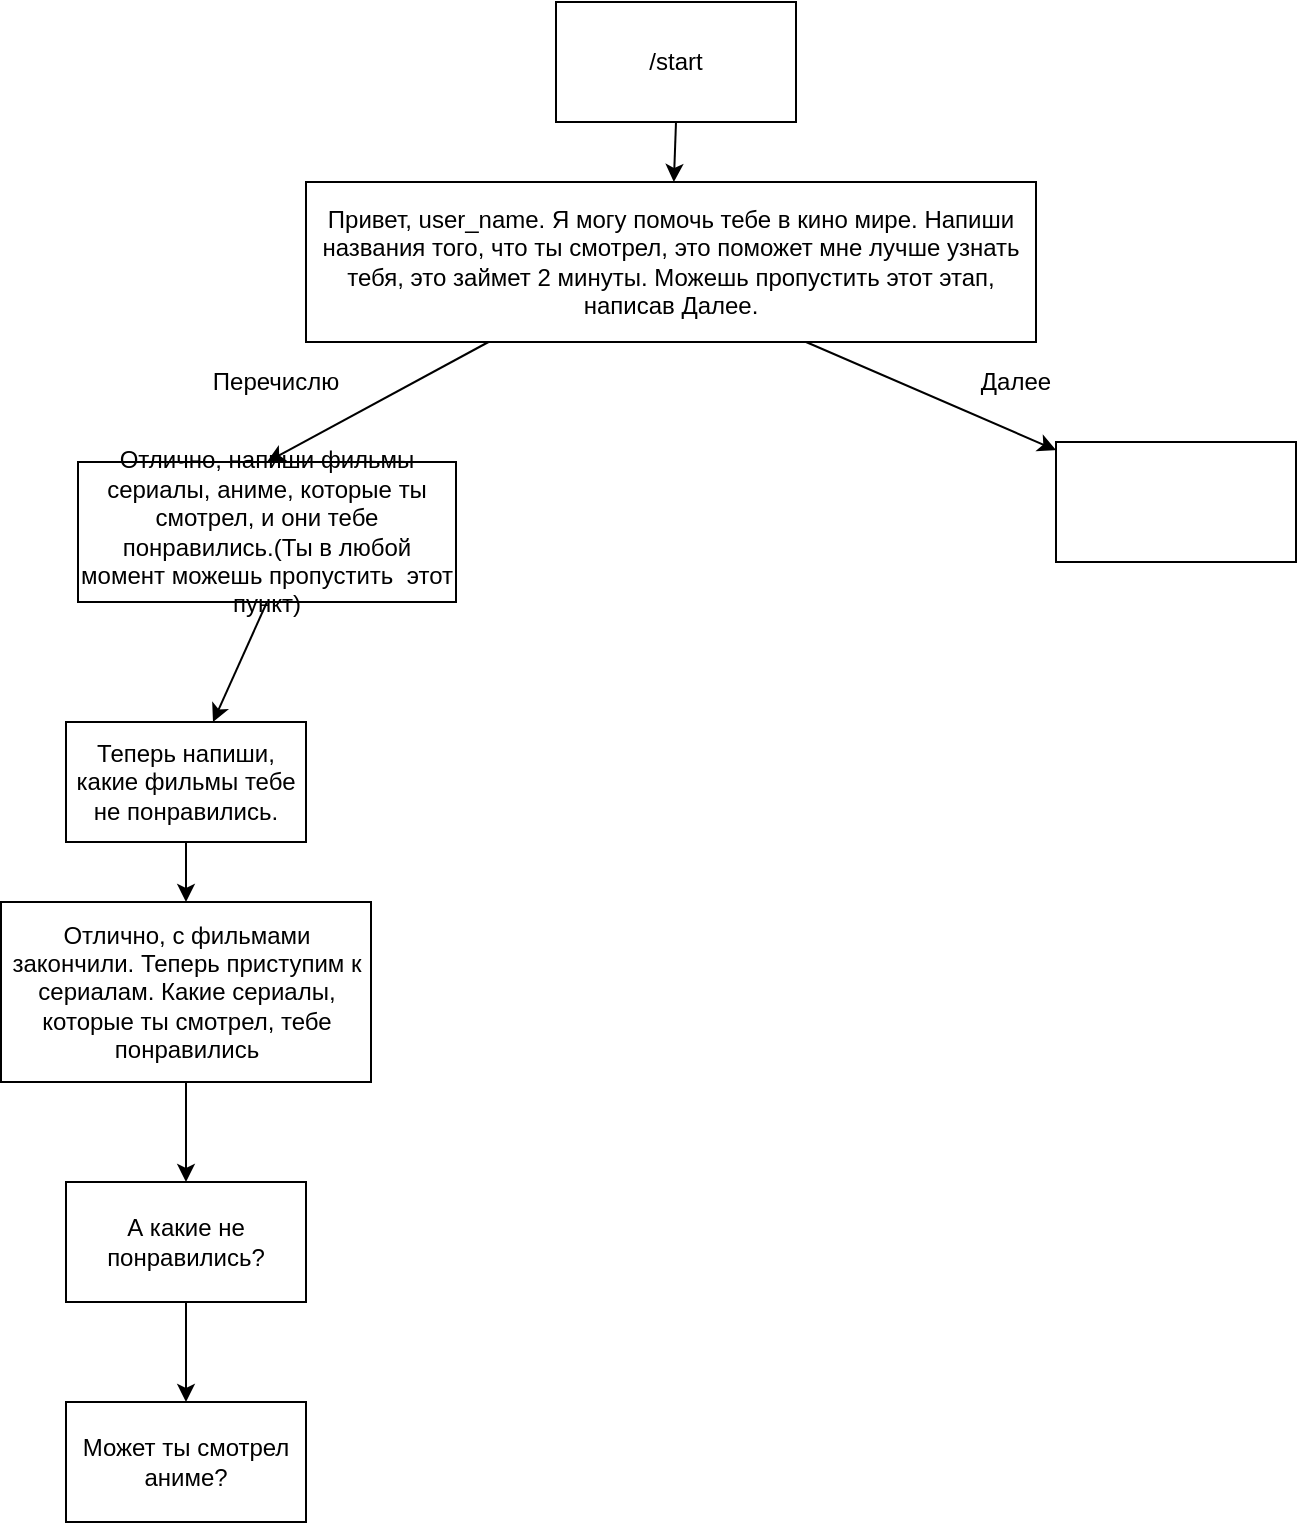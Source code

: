 <mxfile version="14.5.10" type="github">
  <diagram id="aV00lB4m98laV_DwpAlv" name="Page-1">
    <mxGraphModel dx="868" dy="479" grid="1" gridSize="10" guides="1" tooltips="1" connect="1" arrows="1" fold="1" page="1" pageScale="1" pageWidth="827" pageHeight="1169" math="0" shadow="0">
      <root>
        <mxCell id="0" />
        <mxCell id="1" parent="0" />
        <mxCell id="vRKRvqlmKyvSmNE2YDa2-1" value="/start" style="rounded=0;whiteSpace=wrap;html=1;" vertex="1" parent="1">
          <mxGeometry x="310" width="120" height="60" as="geometry" />
        </mxCell>
        <mxCell id="vRKRvqlmKyvSmNE2YDa2-3" value="" style="endArrow=classic;html=1;exitX=0.5;exitY=1;exitDx=0;exitDy=0;" edge="1" parent="1" source="vRKRvqlmKyvSmNE2YDa2-1" target="vRKRvqlmKyvSmNE2YDa2-4">
          <mxGeometry width="50" height="50" relative="1" as="geometry">
            <mxPoint x="220" y="210" as="sourcePoint" />
            <mxPoint x="240" y="80" as="targetPoint" />
          </mxGeometry>
        </mxCell>
        <mxCell id="vRKRvqlmKyvSmNE2YDa2-4" value="Привет, user_name. Я могу помочь тебе в кино мире. Напиши названия того, что ты смотрел, это поможет мне лучше узнать тебя, это займет 2 минуты. Можешь пропустить этот этап, написав Далее." style="rounded=0;whiteSpace=wrap;html=1;" vertex="1" parent="1">
          <mxGeometry x="185" y="90" width="365" height="80" as="geometry" />
        </mxCell>
        <mxCell id="vRKRvqlmKyvSmNE2YDa2-5" value="Отлично, напиши фильмы сериалы, аниме, которые ты смотрел, и они тебе понравились.(Ты в любой момент можешь пропустить&amp;nbsp; этот пункт)" style="rounded=0;whiteSpace=wrap;html=1;" vertex="1" parent="1">
          <mxGeometry x="71" y="230" width="189" height="70" as="geometry" />
        </mxCell>
        <mxCell id="vRKRvqlmKyvSmNE2YDa2-6" value="" style="rounded=0;whiteSpace=wrap;html=1;" vertex="1" parent="1">
          <mxGeometry x="560" y="220" width="120" height="60" as="geometry" />
        </mxCell>
        <mxCell id="vRKRvqlmKyvSmNE2YDa2-7" value="" style="endArrow=classic;html=1;exitX=0.25;exitY=1;exitDx=0;exitDy=0;entryX=0.5;entryY=0;entryDx=0;entryDy=0;" edge="1" parent="1" source="vRKRvqlmKyvSmNE2YDa2-4" target="vRKRvqlmKyvSmNE2YDa2-5">
          <mxGeometry width="50" height="50" relative="1" as="geometry">
            <mxPoint x="220" y="180" as="sourcePoint" />
            <mxPoint x="270" y="130" as="targetPoint" />
          </mxGeometry>
        </mxCell>
        <mxCell id="vRKRvqlmKyvSmNE2YDa2-8" value="" style="endArrow=classic;html=1;exitX=0.685;exitY=1;exitDx=0;exitDy=0;exitPerimeter=0;" edge="1" parent="1" source="vRKRvqlmKyvSmNE2YDa2-4" target="vRKRvqlmKyvSmNE2YDa2-6">
          <mxGeometry width="50" height="50" relative="1" as="geometry">
            <mxPoint x="220" y="180" as="sourcePoint" />
            <mxPoint x="270" y="130" as="targetPoint" />
          </mxGeometry>
        </mxCell>
        <mxCell id="vRKRvqlmKyvSmNE2YDa2-9" value="Далее" style="text;html=1;strokeColor=none;fillColor=none;align=center;verticalAlign=middle;whiteSpace=wrap;rounded=0;" vertex="1" parent="1">
          <mxGeometry x="520" y="180" width="40" height="20" as="geometry" />
        </mxCell>
        <mxCell id="vRKRvqlmKyvSmNE2YDa2-10" value="Перечислю" style="text;html=1;strokeColor=none;fillColor=none;align=center;verticalAlign=middle;whiteSpace=wrap;rounded=0;" vertex="1" parent="1">
          <mxGeometry x="150" y="180" width="40" height="20" as="geometry" />
        </mxCell>
        <mxCell id="vRKRvqlmKyvSmNE2YDa2-12" value="" style="endArrow=classic;html=1;exitX=0.5;exitY=1;exitDx=0;exitDy=0;" edge="1" parent="1" source="vRKRvqlmKyvSmNE2YDa2-5" target="vRKRvqlmKyvSmNE2YDa2-13">
          <mxGeometry width="50" height="50" relative="1" as="geometry">
            <mxPoint x="220" y="310" as="sourcePoint" />
            <mxPoint x="130" y="330" as="targetPoint" />
          </mxGeometry>
        </mxCell>
        <mxCell id="vRKRvqlmKyvSmNE2YDa2-13" value="Теперь напиши, какие фильмы тебе не понравились." style="rounded=0;whiteSpace=wrap;html=1;" vertex="1" parent="1">
          <mxGeometry x="65" y="360" width="120" height="60" as="geometry" />
        </mxCell>
        <mxCell id="vRKRvqlmKyvSmNE2YDa2-15" value="" style="endArrow=classic;html=1;exitX=0.5;exitY=1;exitDx=0;exitDy=0;" edge="1" parent="1" source="vRKRvqlmKyvSmNE2YDa2-13" target="vRKRvqlmKyvSmNE2YDa2-16">
          <mxGeometry width="50" height="50" relative="1" as="geometry">
            <mxPoint x="220" y="310" as="sourcePoint" />
            <mxPoint x="130" y="410" as="targetPoint" />
          </mxGeometry>
        </mxCell>
        <mxCell id="vRKRvqlmKyvSmNE2YDa2-16" value="Отлично, с фильмами закончили. Теперь приступим к сериалам. Какие сериалы, которые ты смотрел, тебе понравились" style="rounded=0;whiteSpace=wrap;html=1;" vertex="1" parent="1">
          <mxGeometry x="32.5" y="450" width="185" height="90" as="geometry" />
        </mxCell>
        <mxCell id="vRKRvqlmKyvSmNE2YDa2-17" value="А какие не понравились?" style="rounded=0;whiteSpace=wrap;html=1;" vertex="1" parent="1">
          <mxGeometry x="65" y="590" width="120" height="60" as="geometry" />
        </mxCell>
        <mxCell id="vRKRvqlmKyvSmNE2YDa2-18" value="" style="endArrow=classic;html=1;exitX=0.5;exitY=1;exitDx=0;exitDy=0;" edge="1" parent="1" source="vRKRvqlmKyvSmNE2YDa2-16" target="vRKRvqlmKyvSmNE2YDa2-17">
          <mxGeometry width="50" height="50" relative="1" as="geometry">
            <mxPoint x="220" y="580" as="sourcePoint" />
            <mxPoint x="270" y="530" as="targetPoint" />
          </mxGeometry>
        </mxCell>
        <mxCell id="vRKRvqlmKyvSmNE2YDa2-19" value="Может ты смотрел аниме?" style="rounded=0;whiteSpace=wrap;html=1;" vertex="1" parent="1">
          <mxGeometry x="65" y="700" width="120" height="60" as="geometry" />
        </mxCell>
        <mxCell id="vRKRvqlmKyvSmNE2YDa2-20" value="" style="endArrow=classic;html=1;exitX=0.5;exitY=1;exitDx=0;exitDy=0;" edge="1" parent="1" source="vRKRvqlmKyvSmNE2YDa2-17" target="vRKRvqlmKyvSmNE2YDa2-19">
          <mxGeometry width="50" height="50" relative="1" as="geometry">
            <mxPoint x="240" y="700" as="sourcePoint" />
            <mxPoint x="290" y="650" as="targetPoint" />
          </mxGeometry>
        </mxCell>
      </root>
    </mxGraphModel>
  </diagram>
</mxfile>
